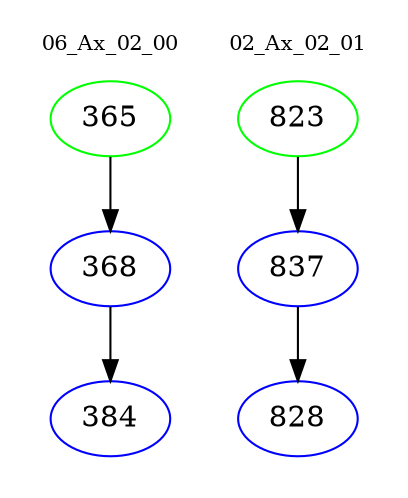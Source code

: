 digraph{
subgraph cluster_0 {
color = white
label = "06_Ax_02_00";
fontsize=10;
T0_365 [label="365", color="green"]
T0_365 -> T0_368 [color="black"]
T0_368 [label="368", color="blue"]
T0_368 -> T0_384 [color="black"]
T0_384 [label="384", color="blue"]
}
subgraph cluster_1 {
color = white
label = "02_Ax_02_01";
fontsize=10;
T1_823 [label="823", color="green"]
T1_823 -> T1_837 [color="black"]
T1_837 [label="837", color="blue"]
T1_837 -> T1_828 [color="black"]
T1_828 [label="828", color="blue"]
}
}
